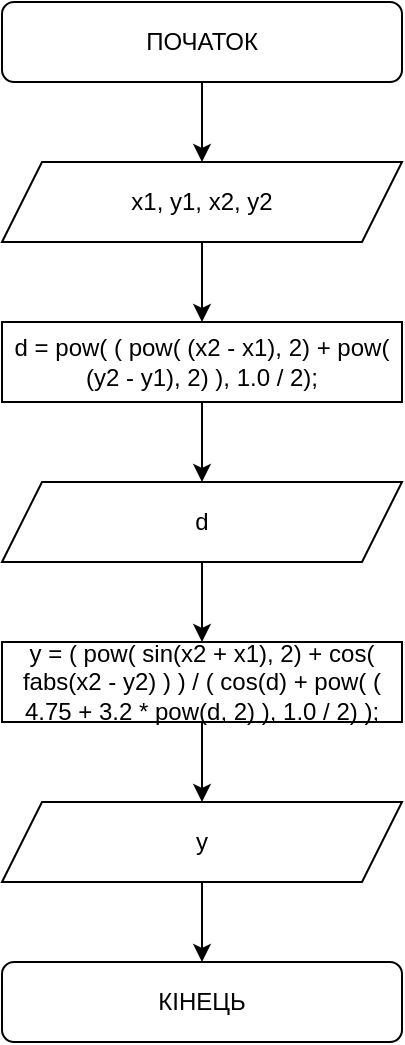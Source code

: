 <mxfile version="16.5.1" type="device"><diagram id="B8ULFVD2s0-PC940NAp9" name="Страница 1"><mxGraphModel dx="868" dy="563" grid="1" gridSize="10" guides="1" tooltips="1" connect="1" arrows="1" fold="1" page="1" pageScale="1" pageWidth="827" pageHeight="1169" math="0" shadow="0"><root><mxCell id="0"/><mxCell id="1" parent="0"/><mxCell id="s2G5Z5GyIsa3AwOxt1S0-1" value="" style="edgeStyle=orthogonalEdgeStyle;rounded=0;orthogonalLoop=1;jettySize=auto;html=1;" parent="1" source="s2G5Z5GyIsa3AwOxt1S0-2" target="s2G5Z5GyIsa3AwOxt1S0-4" edge="1"><mxGeometry relative="1" as="geometry"/></mxCell><mxCell id="s2G5Z5GyIsa3AwOxt1S0-2" value="ПОЧАТОК" style="rounded=1;whiteSpace=wrap;html=1;" parent="1" vertex="1"><mxGeometry x="320" y="40" width="200" height="40" as="geometry"/></mxCell><mxCell id="s2G5Z5GyIsa3AwOxt1S0-3" value="" style="edgeStyle=orthogonalEdgeStyle;rounded=0;orthogonalLoop=1;jettySize=auto;html=1;" parent="1" source="s2G5Z5GyIsa3AwOxt1S0-4" target="s2G5Z5GyIsa3AwOxt1S0-6" edge="1"><mxGeometry relative="1" as="geometry"/></mxCell><mxCell id="s2G5Z5GyIsa3AwOxt1S0-4" value="x1, y1, x2, y2" style="shape=parallelogram;perimeter=parallelogramPerimeter;whiteSpace=wrap;html=1;fixedSize=1;" parent="1" vertex="1"><mxGeometry x="320" y="120" width="200" height="40" as="geometry"/></mxCell><mxCell id="s2G5Z5GyIsa3AwOxt1S0-5" value="" style="edgeStyle=orthogonalEdgeStyle;rounded=0;orthogonalLoop=1;jettySize=auto;html=1;" parent="1" source="s2G5Z5GyIsa3AwOxt1S0-6" edge="1"><mxGeometry relative="1" as="geometry"><mxPoint x="420" y="280" as="targetPoint"/></mxGeometry></mxCell><mxCell id="s2G5Z5GyIsa3AwOxt1S0-6" value="d = pow( ( pow( (x2 - x1), 2) + pow( (y2 - y1), 2) ), 1.0 / 2);" style="rounded=0;whiteSpace=wrap;html=1;" parent="1" vertex="1"><mxGeometry x="320" y="200" width="200" height="40" as="geometry"/></mxCell><mxCell id="s2G5Z5GyIsa3AwOxt1S0-9" value="КІНЕЦЬ" style="rounded=1;whiteSpace=wrap;html=1;" parent="1" vertex="1"><mxGeometry x="320" y="520" width="200" height="40" as="geometry"/></mxCell><mxCell id="B9PYJp68p0w5oYO6nNXk-3" value="" style="edgeStyle=orthogonalEdgeStyle;rounded=0;orthogonalLoop=1;jettySize=auto;html=1;" parent="1" source="B9PYJp68p0w5oYO6nNXk-1" target="B9PYJp68p0w5oYO6nNXk-2" edge="1"><mxGeometry relative="1" as="geometry"/></mxCell><mxCell id="B9PYJp68p0w5oYO6nNXk-1" value="d" style="shape=parallelogram;perimeter=parallelogramPerimeter;whiteSpace=wrap;html=1;fixedSize=1;" parent="1" vertex="1"><mxGeometry x="320" y="280" width="200" height="40" as="geometry"/></mxCell><mxCell id="B9PYJp68p0w5oYO6nNXk-5" value="" style="edgeStyle=orthogonalEdgeStyle;rounded=0;orthogonalLoop=1;jettySize=auto;html=1;" parent="1" source="B9PYJp68p0w5oYO6nNXk-2" target="B9PYJp68p0w5oYO6nNXk-4" edge="1"><mxGeometry relative="1" as="geometry"/></mxCell><mxCell id="B9PYJp68p0w5oYO6nNXk-2" value="y = ( pow( sin(x2 + x1), 2) + cos( fabs(x2 - y2) ) ) / ( cos(d) + pow( ( 4.75 + 3.2 * pow(d, 2) ), 1.0 / 2) );" style="rounded=0;whiteSpace=wrap;html=1;" parent="1" vertex="1"><mxGeometry x="320" y="360" width="200" height="40" as="geometry"/></mxCell><mxCell id="B9PYJp68p0w5oYO6nNXk-6" value="" style="edgeStyle=orthogonalEdgeStyle;rounded=0;orthogonalLoop=1;jettySize=auto;html=1;" parent="1" source="B9PYJp68p0w5oYO6nNXk-4" target="s2G5Z5GyIsa3AwOxt1S0-9" edge="1"><mxGeometry relative="1" as="geometry"/></mxCell><mxCell id="B9PYJp68p0w5oYO6nNXk-4" value="y" style="shape=parallelogram;perimeter=parallelogramPerimeter;whiteSpace=wrap;html=1;fixedSize=1;" parent="1" vertex="1"><mxGeometry x="320" y="440" width="200" height="40" as="geometry"/></mxCell></root></mxGraphModel></diagram></mxfile>